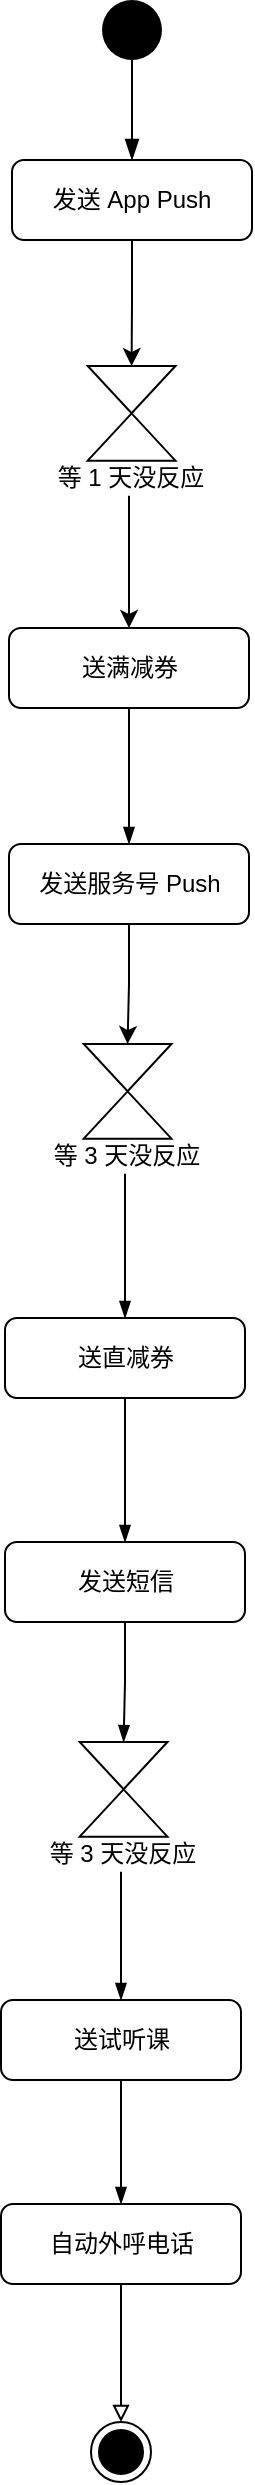 <mxfile version="15.5.8" type="github">
  <diagram id="KUZ5C8zytYzyxxFt0LA8" name="Page-1">
    <mxGraphModel dx="1164" dy="682" grid="0" gridSize="10" guides="1" tooltips="1" connect="1" arrows="1" fold="1" page="1" pageScale="1" pageWidth="827" pageHeight="1169" math="0" shadow="0">
      <root>
        <mxCell id="0" />
        <mxCell id="1" parent="0" />
        <mxCell id="9-QWW9kLwssZ6_M7jTak-58" style="edgeStyle=orthogonalEdgeStyle;rounded=0;orthogonalLoop=1;jettySize=auto;html=1;entryX=0;entryY=0.5;entryDx=0;entryDy=0;" edge="1" parent="1" source="9-QWW9kLwssZ6_M7jTak-7" target="9-QWW9kLwssZ6_M7jTak-38">
          <mxGeometry relative="1" as="geometry" />
        </mxCell>
        <mxCell id="9-QWW9kLwssZ6_M7jTak-7" value="发送 App Push" style="rounded=1;whiteSpace=wrap;html=1;fontSize=12;glass=0;strokeWidth=1;shadow=0;" vertex="1" parent="1">
          <mxGeometry x="431" y="360" width="120" height="40" as="geometry" />
        </mxCell>
        <mxCell id="9-QWW9kLwssZ6_M7jTak-9" value="" style="ellipse;fillColor=#000000;strokeColor=none;" vertex="1" parent="1">
          <mxGeometry x="476" y="280" width="30" height="30" as="geometry" />
        </mxCell>
        <mxCell id="9-QWW9kLwssZ6_M7jTak-10" value="" style="rounded=0;html=1;jettySize=auto;orthogonalLoop=1;fontSize=11;endArrow=blockThin;endFill=1;endSize=8;strokeWidth=1;shadow=0;labelBackgroundColor=none;edgeStyle=orthogonalEdgeStyle;exitX=0.5;exitY=1;exitDx=0;exitDy=0;entryX=0.5;entryY=0;entryDx=0;entryDy=0;" edge="1" parent="1" source="9-QWW9kLwssZ6_M7jTak-9" target="9-QWW9kLwssZ6_M7jTak-7">
          <mxGeometry x="270" y="240" as="geometry">
            <mxPoint x="501" y="370" as="sourcePoint" />
            <mxPoint x="681" y="340" as="targetPoint" />
          </mxGeometry>
        </mxCell>
        <mxCell id="9-QWW9kLwssZ6_M7jTak-13" value="送满减券" style="rounded=1;whiteSpace=wrap;html=1;fontSize=12;glass=0;strokeWidth=1;shadow=0;" vertex="1" parent="1">
          <mxGeometry x="429.5" y="594" width="120" height="40" as="geometry" />
        </mxCell>
        <mxCell id="9-QWW9kLwssZ6_M7jTak-69" style="edgeStyle=orthogonalEdgeStyle;rounded=0;orthogonalLoop=1;jettySize=auto;html=1;entryX=0;entryY=0.5;entryDx=0;entryDy=0;" edge="1" parent="1" source="9-QWW9kLwssZ6_M7jTak-19" target="9-QWW9kLwssZ6_M7jTak-65">
          <mxGeometry relative="1" as="geometry" />
        </mxCell>
        <mxCell id="9-QWW9kLwssZ6_M7jTak-19" value="发送服务号 Push" style="rounded=1;whiteSpace=wrap;html=1;fontSize=12;glass=0;strokeWidth=1;shadow=0;" vertex="1" parent="1">
          <mxGeometry x="429.5" y="702" width="120" height="40" as="geometry" />
        </mxCell>
        <mxCell id="9-QWW9kLwssZ6_M7jTak-20" style="edgeStyle=orthogonalEdgeStyle;rounded=0;orthogonalLoop=1;jettySize=auto;html=1;entryX=0.5;entryY=0;entryDx=0;entryDy=0;endArrow=blockThin;endFill=1;strokeWidth=1;" edge="1" parent="1" source="9-QWW9kLwssZ6_M7jTak-13" target="9-QWW9kLwssZ6_M7jTak-19">
          <mxGeometry x="270" y="240" as="geometry" />
        </mxCell>
        <mxCell id="9-QWW9kLwssZ6_M7jTak-72" style="edgeStyle=orthogonalEdgeStyle;rounded=0;orthogonalLoop=1;jettySize=auto;html=1;endArrow=blockThin;endFill=1;" edge="1" parent="1" source="9-QWW9kLwssZ6_M7jTak-25" target="9-QWW9kLwssZ6_M7jTak-71">
          <mxGeometry relative="1" as="geometry" />
        </mxCell>
        <mxCell id="9-QWW9kLwssZ6_M7jTak-25" value="送直减券" style="rounded=1;whiteSpace=wrap;html=1;fontSize=12;glass=0;strokeWidth=1;shadow=0;" vertex="1" parent="1">
          <mxGeometry x="427.5" y="939" width="120" height="40" as="geometry" />
        </mxCell>
        <mxCell id="9-QWW9kLwssZ6_M7jTak-33" value="自动外呼电话" style="rounded=1;whiteSpace=wrap;html=1;fontSize=12;glass=0;strokeWidth=1;shadow=0;" vertex="1" parent="1">
          <mxGeometry x="425.5" y="1382" width="120" height="40" as="geometry" />
        </mxCell>
        <mxCell id="9-QWW9kLwssZ6_M7jTak-35" value="" style="ellipse;html=1;shape=endState;fillColor=#000000;strokeColor=#000000;" vertex="1" parent="1">
          <mxGeometry x="470.5" y="1491" width="30" height="30" as="geometry" />
        </mxCell>
        <mxCell id="9-QWW9kLwssZ6_M7jTak-36" style="edgeStyle=elbowEdgeStyle;rounded=0;orthogonalLoop=1;jettySize=auto;elbow=vertical;html=1;exitX=0.5;exitY=1;exitDx=0;exitDy=0;endArrow=block;endFill=0;strokeWidth=1;" edge="1" parent="1" source="9-QWW9kLwssZ6_M7jTak-33" target="9-QWW9kLwssZ6_M7jTak-35">
          <mxGeometry x="270" y="240" as="geometry" />
        </mxCell>
        <mxCell id="9-QWW9kLwssZ6_M7jTak-50" value="" style="group" vertex="1" connectable="0" parent="1">
          <mxGeometry x="448" y="463.003" width="83" height="64.927" as="geometry" />
        </mxCell>
        <mxCell id="9-QWW9kLwssZ6_M7jTak-49" value="等 1 天没反应" style="text;html=1;align=center;verticalAlign=middle;resizable=0;points=[];autosize=1;strokeColor=none;fillColor=none;container=0;" vertex="1" parent="9-QWW9kLwssZ6_M7jTak-50">
          <mxGeometry y="46.927" width="83" height="18" as="geometry" />
        </mxCell>
        <mxCell id="9-QWW9kLwssZ6_M7jTak-38" value="" style="triangle;whiteSpace=wrap;html=1;rotation=90;container=0;" vertex="1" parent="9-QWW9kLwssZ6_M7jTak-50">
          <mxGeometry x="30.986" y="-10.121" width="23.617" height="43.858" as="geometry" />
        </mxCell>
        <mxCell id="9-QWW9kLwssZ6_M7jTak-39" value="" style="triangle;whiteSpace=wrap;html=1;rotation=-90;container=0;" vertex="1" parent="9-QWW9kLwssZ6_M7jTak-50">
          <mxGeometry x="30.986" y="13.577" width="23.617" height="43.858" as="geometry" />
        </mxCell>
        <mxCell id="9-QWW9kLwssZ6_M7jTak-52" value="" style="group" vertex="1" connectable="0" parent="1">
          <mxGeometry x="444" y="1151.003" width="85" height="64.927" as="geometry" />
        </mxCell>
        <mxCell id="9-QWW9kLwssZ6_M7jTak-53" value="等 3 天没反应" style="text;html=1;align=center;verticalAlign=middle;resizable=0;points=[];autosize=1;strokeColor=none;fillColor=none;container=0;" vertex="1" parent="9-QWW9kLwssZ6_M7jTak-52">
          <mxGeometry y="46.927" width="83" height="18" as="geometry" />
        </mxCell>
        <mxCell id="9-QWW9kLwssZ6_M7jTak-54" value="" style="triangle;whiteSpace=wrap;html=1;rotation=90;container=0;" vertex="1" parent="9-QWW9kLwssZ6_M7jTak-52">
          <mxGeometry x="30.986" y="-10.121" width="23.617" height="43.858" as="geometry" />
        </mxCell>
        <mxCell id="9-QWW9kLwssZ6_M7jTak-55" value="" style="triangle;whiteSpace=wrap;html=1;rotation=-90;container=0;" vertex="1" parent="9-QWW9kLwssZ6_M7jTak-52">
          <mxGeometry x="30.986" y="13.577" width="23.617" height="43.858" as="geometry" />
        </mxCell>
        <mxCell id="9-QWW9kLwssZ6_M7jTak-59" style="edgeStyle=orthogonalEdgeStyle;rounded=0;orthogonalLoop=1;jettySize=auto;html=1;" edge="1" parent="1" source="9-QWW9kLwssZ6_M7jTak-49" target="9-QWW9kLwssZ6_M7jTak-13">
          <mxGeometry relative="1" as="geometry" />
        </mxCell>
        <mxCell id="9-QWW9kLwssZ6_M7jTak-63" value="" style="group" vertex="1" connectable="0" parent="1">
          <mxGeometry x="446" y="802.003" width="83" height="64.927" as="geometry" />
        </mxCell>
        <mxCell id="9-QWW9kLwssZ6_M7jTak-64" value="等 3 天没反应" style="text;html=1;align=center;verticalAlign=middle;resizable=0;points=[];autosize=1;strokeColor=none;fillColor=none;container=0;" vertex="1" parent="9-QWW9kLwssZ6_M7jTak-63">
          <mxGeometry y="46.927" width="83" height="18" as="geometry" />
        </mxCell>
        <mxCell id="9-QWW9kLwssZ6_M7jTak-65" value="" style="triangle;whiteSpace=wrap;html=1;rotation=90;container=0;" vertex="1" parent="9-QWW9kLwssZ6_M7jTak-63">
          <mxGeometry x="30.986" y="-10.121" width="23.617" height="43.858" as="geometry" />
        </mxCell>
        <mxCell id="9-QWW9kLwssZ6_M7jTak-66" value="" style="triangle;whiteSpace=wrap;html=1;rotation=-90;container=0;" vertex="1" parent="9-QWW9kLwssZ6_M7jTak-63">
          <mxGeometry x="30.986" y="13.577" width="23.617" height="43.858" as="geometry" />
        </mxCell>
        <mxCell id="9-QWW9kLwssZ6_M7jTak-70" style="edgeStyle=orthogonalEdgeStyle;rounded=0;orthogonalLoop=1;jettySize=auto;html=1;entryX=0.5;entryY=0;entryDx=0;entryDy=0;endArrow=blockThin;endFill=1;" edge="1" parent="1" source="9-QWW9kLwssZ6_M7jTak-64" target="9-QWW9kLwssZ6_M7jTak-25">
          <mxGeometry relative="1" as="geometry" />
        </mxCell>
        <mxCell id="9-QWW9kLwssZ6_M7jTak-73" style="edgeStyle=orthogonalEdgeStyle;rounded=0;orthogonalLoop=1;jettySize=auto;html=1;endArrow=blockThin;endFill=1;" edge="1" parent="1" source="9-QWW9kLwssZ6_M7jTak-71" target="9-QWW9kLwssZ6_M7jTak-54">
          <mxGeometry relative="1" as="geometry" />
        </mxCell>
        <mxCell id="9-QWW9kLwssZ6_M7jTak-71" value="发送短信" style="rounded=1;whiteSpace=wrap;html=1;fontSize=12;glass=0;strokeWidth=1;shadow=0;" vertex="1" parent="1">
          <mxGeometry x="427.5" y="1051" width="120" height="40" as="geometry" />
        </mxCell>
        <mxCell id="9-QWW9kLwssZ6_M7jTak-76" style="edgeStyle=orthogonalEdgeStyle;rounded=0;orthogonalLoop=1;jettySize=auto;html=1;endArrow=blockThin;endFill=1;" edge="1" parent="1" source="9-QWW9kLwssZ6_M7jTak-74" target="9-QWW9kLwssZ6_M7jTak-33">
          <mxGeometry relative="1" as="geometry" />
        </mxCell>
        <mxCell id="9-QWW9kLwssZ6_M7jTak-74" value="送试听课" style="rounded=1;whiteSpace=wrap;html=1;fontSize=12;glass=0;strokeWidth=1;shadow=0;" vertex="1" parent="1">
          <mxGeometry x="425.5" y="1280" width="120" height="40" as="geometry" />
        </mxCell>
        <mxCell id="9-QWW9kLwssZ6_M7jTak-75" style="edgeStyle=orthogonalEdgeStyle;rounded=0;orthogonalLoop=1;jettySize=auto;html=1;entryX=0.5;entryY=0;entryDx=0;entryDy=0;endArrow=blockThin;endFill=1;" edge="1" parent="1" source="9-QWW9kLwssZ6_M7jTak-53" target="9-QWW9kLwssZ6_M7jTak-74">
          <mxGeometry relative="1" as="geometry" />
        </mxCell>
      </root>
    </mxGraphModel>
  </diagram>
</mxfile>
